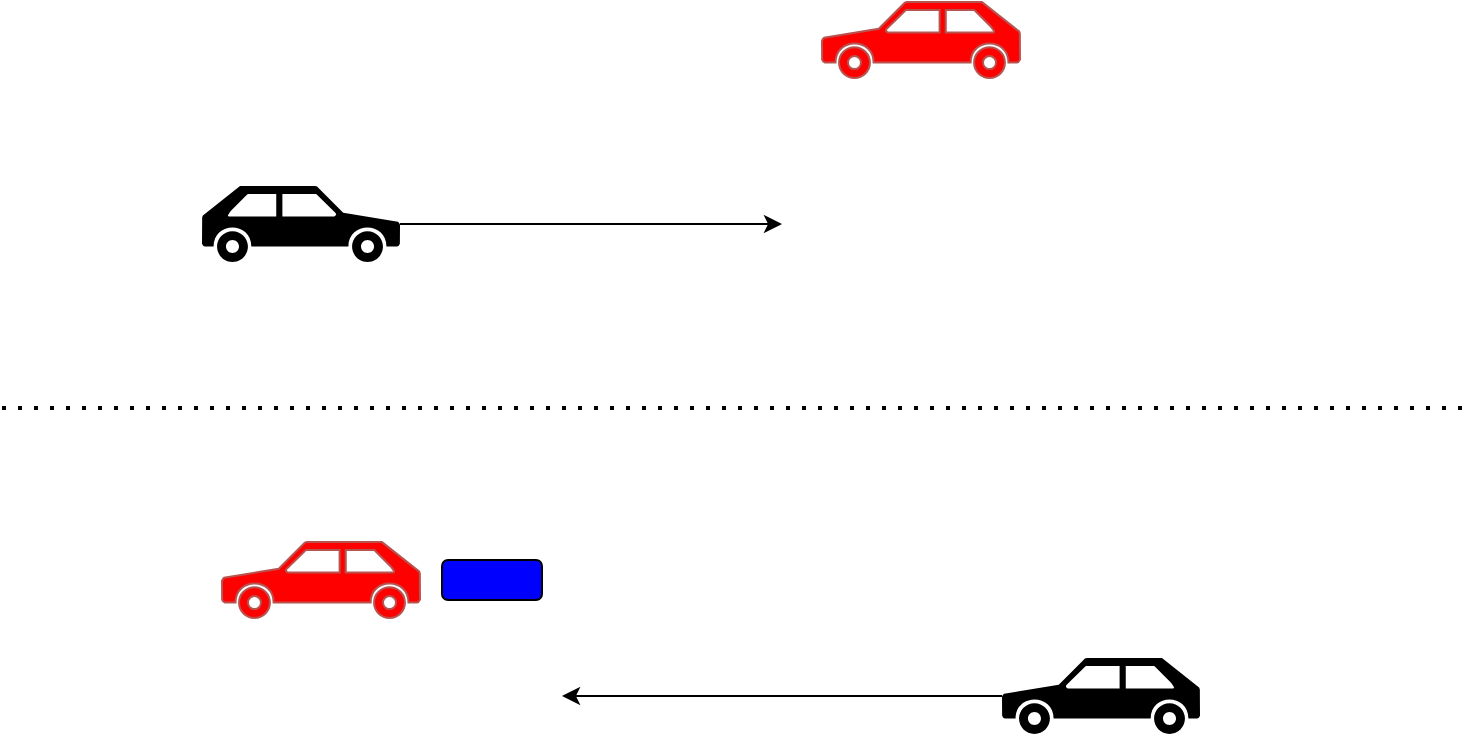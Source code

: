<mxfile version="14.5.7" type="github">
  <diagram name="Page-1" id="3e8102d1-ef87-2e61-34e1-82d9a586fe2e">
    <mxGraphModel dx="946" dy="471" grid="1" gridSize="10" guides="1" tooltips="1" connect="1" arrows="1" fold="1" page="1" pageScale="1" pageWidth="1100" pageHeight="850" background="#ffffff" math="0" shadow="0">
      <root>
        <mxCell id="0" />
        <mxCell id="1" parent="0" />
        <mxCell id="xcmVUShJEnWZzSjYLjy5-2" value="" style="shape=mxgraph.signs.transportation.car_3;html=1;pointerEvents=1;strokeColor=#b85450;verticalLabelPosition=bottom;verticalAlign=top;align=center;fillColor=#FF0000;" vertex="1" parent="1">
          <mxGeometry x="460" y="97" width="99" height="38" as="geometry" />
        </mxCell>
        <mxCell id="xcmVUShJEnWZzSjYLjy5-6" style="edgeStyle=orthogonalEdgeStyle;rounded=0;orthogonalLoop=1;jettySize=auto;html=1;exitX=0;exitY=0.5;exitDx=0;exitDy=0;exitPerimeter=0;" edge="1" parent="1" source="xcmVUShJEnWZzSjYLjy5-3">
          <mxGeometry relative="1" as="geometry">
            <mxPoint x="440" y="208" as="targetPoint" />
          </mxGeometry>
        </mxCell>
        <mxCell id="xcmVUShJEnWZzSjYLjy5-3" value="" style="shape=mxgraph.signs.transportation.car_3;html=1;pointerEvents=1;fillColor=#000000;strokeColor=none;verticalLabelPosition=bottom;verticalAlign=top;align=center;flipV=0;flipH=1;" vertex="1" parent="1">
          <mxGeometry x="150" y="189" width="99" height="38" as="geometry" />
        </mxCell>
        <mxCell id="xcmVUShJEnWZzSjYLjy5-7" value="" style="endArrow=none;dashed=1;html=1;dashPattern=1 3;strokeWidth=2;" edge="1" parent="1">
          <mxGeometry width="50" height="50" relative="1" as="geometry">
            <mxPoint x="50" y="300" as="sourcePoint" />
            <mxPoint x="780" y="300" as="targetPoint" />
          </mxGeometry>
        </mxCell>
        <mxCell id="xcmVUShJEnWZzSjYLjy5-9" value="" style="shape=mxgraph.signs.transportation.car_3;html=1;pointerEvents=1;strokeColor=#b85450;verticalLabelPosition=bottom;verticalAlign=top;align=center;fillColor=#FF0000;" vertex="1" parent="1">
          <mxGeometry x="160" y="367" width="99" height="38" as="geometry" />
        </mxCell>
        <mxCell id="xcmVUShJEnWZzSjYLjy5-11" style="edgeStyle=orthogonalEdgeStyle;rounded=0;orthogonalLoop=1;jettySize=auto;html=1;exitX=0;exitY=0.5;exitDx=0;exitDy=0;exitPerimeter=0;" edge="1" parent="1" source="xcmVUShJEnWZzSjYLjy5-10">
          <mxGeometry relative="1" as="geometry">
            <mxPoint x="330" y="444" as="targetPoint" />
          </mxGeometry>
        </mxCell>
        <mxCell id="xcmVUShJEnWZzSjYLjy5-10" value="" style="shape=mxgraph.signs.transportation.car_3;html=1;pointerEvents=1;fillColor=#000000;strokeColor=none;verticalLabelPosition=bottom;verticalAlign=top;align=center;flipV=0;flipH=0;" vertex="1" parent="1">
          <mxGeometry x="550" y="425" width="99" height="38" as="geometry" />
        </mxCell>
        <mxCell id="xcmVUShJEnWZzSjYLjy5-12" value="" style="rounded=1;whiteSpace=wrap;html=1;fillColor=#0000FF;" vertex="1" parent="1">
          <mxGeometry x="270" y="376" width="50" height="20" as="geometry" />
        </mxCell>
      </root>
    </mxGraphModel>
  </diagram>
</mxfile>
